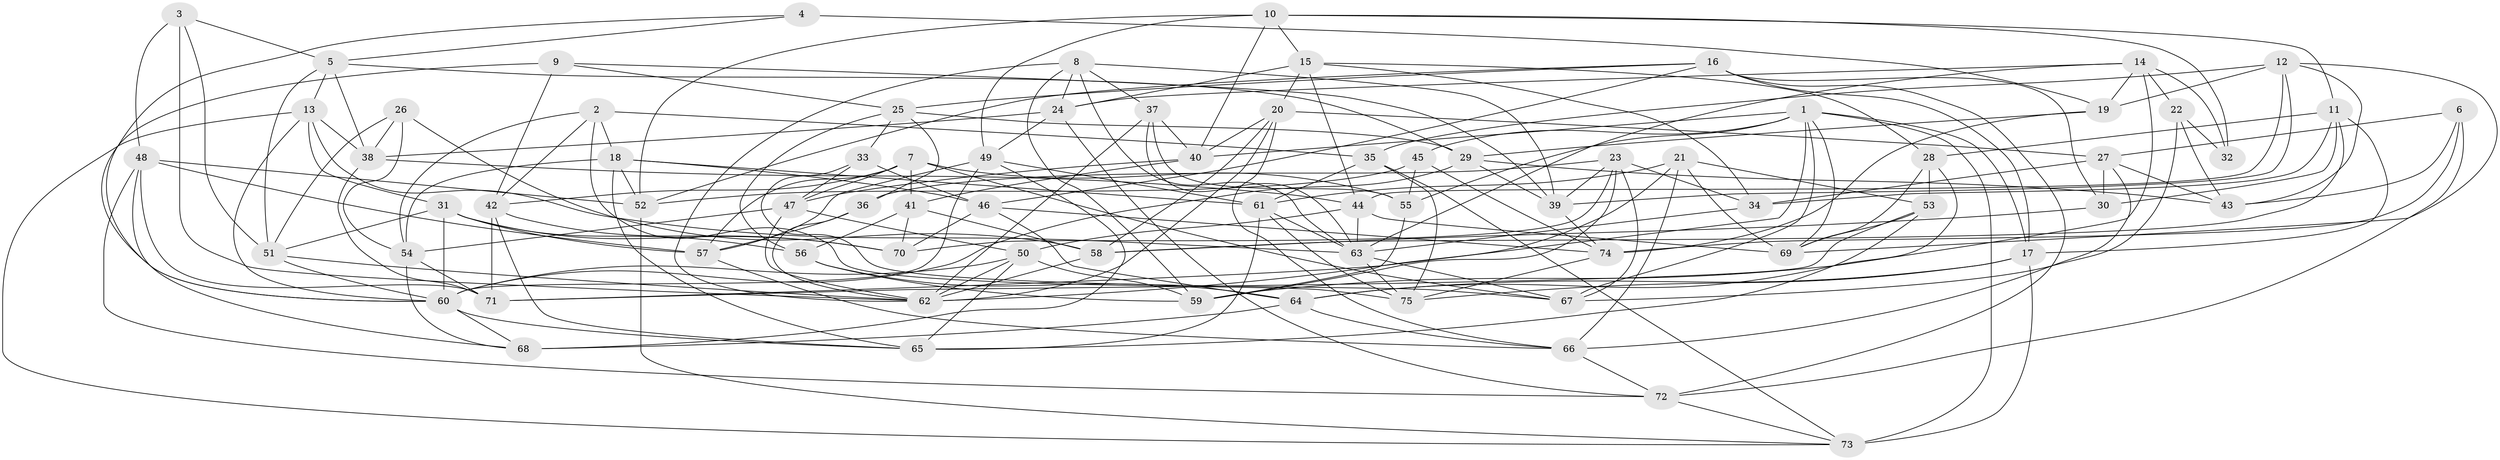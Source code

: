 // original degree distribution, {4: 1.0}
// Generated by graph-tools (version 1.1) at 2025/26/03/09/25 03:26:53]
// undirected, 75 vertices, 213 edges
graph export_dot {
graph [start="1"]
  node [color=gray90,style=filled];
  1;
  2;
  3;
  4;
  5;
  6;
  7;
  8;
  9;
  10;
  11;
  12;
  13;
  14;
  15;
  16;
  17;
  18;
  19;
  20;
  21;
  22;
  23;
  24;
  25;
  26;
  27;
  28;
  29;
  30;
  31;
  32;
  33;
  34;
  35;
  36;
  37;
  38;
  39;
  40;
  41;
  42;
  43;
  44;
  45;
  46;
  47;
  48;
  49;
  50;
  51;
  52;
  53;
  54;
  55;
  56;
  57;
  58;
  59;
  60;
  61;
  62;
  63;
  64;
  65;
  66;
  67;
  68;
  69;
  70;
  71;
  72;
  73;
  74;
  75;
  1 -- 17 [weight=1.0];
  1 -- 40 [weight=1.0];
  1 -- 45 [weight=1.0];
  1 -- 55 [weight=1.0];
  1 -- 67 [weight=1.0];
  1 -- 69 [weight=1.0];
  1 -- 71 [weight=1.0];
  1 -- 73 [weight=1.0];
  2 -- 18 [weight=1.0];
  2 -- 35 [weight=2.0];
  2 -- 42 [weight=1.0];
  2 -- 54 [weight=1.0];
  2 -- 75 [weight=1.0];
  3 -- 5 [weight=1.0];
  3 -- 48 [weight=1.0];
  3 -- 51 [weight=1.0];
  3 -- 62 [weight=1.0];
  4 -- 5 [weight=1.0];
  4 -- 19 [weight=2.0];
  4 -- 60 [weight=1.0];
  5 -- 13 [weight=1.0];
  5 -- 29 [weight=1.0];
  5 -- 38 [weight=1.0];
  5 -- 51 [weight=1.0];
  6 -- 27 [weight=1.0];
  6 -- 43 [weight=1.0];
  6 -- 72 [weight=1.0];
  6 -- 74 [weight=1.0];
  7 -- 41 [weight=1.0];
  7 -- 42 [weight=1.0];
  7 -- 47 [weight=1.0];
  7 -- 55 [weight=1.0];
  7 -- 57 [weight=1.0];
  7 -- 67 [weight=1.0];
  8 -- 24 [weight=1.0];
  8 -- 37 [weight=1.0];
  8 -- 39 [weight=1.0];
  8 -- 59 [weight=1.0];
  8 -- 62 [weight=1.0];
  8 -- 63 [weight=1.0];
  9 -- 25 [weight=1.0];
  9 -- 39 [weight=1.0];
  9 -- 42 [weight=1.0];
  9 -- 60 [weight=1.0];
  10 -- 11 [weight=1.0];
  10 -- 15 [weight=1.0];
  10 -- 32 [weight=1.0];
  10 -- 40 [weight=1.0];
  10 -- 49 [weight=1.0];
  10 -- 52 [weight=1.0];
  11 -- 17 [weight=1.0];
  11 -- 28 [weight=1.0];
  11 -- 30 [weight=1.0];
  11 -- 34 [weight=1.0];
  11 -- 58 [weight=1.0];
  12 -- 19 [weight=1.0];
  12 -- 35 [weight=1.0];
  12 -- 39 [weight=1.0];
  12 -- 43 [weight=1.0];
  12 -- 44 [weight=1.0];
  12 -- 69 [weight=1.0];
  13 -- 31 [weight=1.0];
  13 -- 38 [weight=1.0];
  13 -- 60 [weight=1.0];
  13 -- 63 [weight=1.0];
  13 -- 73 [weight=1.0];
  14 -- 19 [weight=1.0];
  14 -- 22 [weight=1.0];
  14 -- 24 [weight=1.0];
  14 -- 32 [weight=1.0];
  14 -- 59 [weight=1.0];
  14 -- 63 [weight=1.0];
  15 -- 20 [weight=1.0];
  15 -- 24 [weight=1.0];
  15 -- 28 [weight=1.0];
  15 -- 34 [weight=1.0];
  15 -- 44 [weight=1.0];
  16 -- 17 [weight=1.0];
  16 -- 25 [weight=1.0];
  16 -- 30 [weight=1.0];
  16 -- 46 [weight=1.0];
  16 -- 52 [weight=1.0];
  16 -- 72 [weight=1.0];
  17 -- 64 [weight=1.0];
  17 -- 73 [weight=1.0];
  17 -- 75 [weight=1.0];
  18 -- 46 [weight=1.0];
  18 -- 52 [weight=1.0];
  18 -- 54 [weight=1.0];
  18 -- 61 [weight=1.0];
  18 -- 65 [weight=1.0];
  19 -- 29 [weight=1.0];
  19 -- 74 [weight=1.0];
  20 -- 27 [weight=1.0];
  20 -- 40 [weight=1.0];
  20 -- 58 [weight=1.0];
  20 -- 62 [weight=1.0];
  20 -- 66 [weight=1.0];
  21 -- 53 [weight=1.0];
  21 -- 61 [weight=2.0];
  21 -- 62 [weight=1.0];
  21 -- 66 [weight=1.0];
  21 -- 69 [weight=1.0];
  22 -- 32 [weight=2.0];
  22 -- 43 [weight=2.0];
  22 -- 67 [weight=1.0];
  23 -- 34 [weight=1.0];
  23 -- 36 [weight=1.0];
  23 -- 39 [weight=1.0];
  23 -- 59 [weight=1.0];
  23 -- 67 [weight=1.0];
  23 -- 70 [weight=1.0];
  24 -- 38 [weight=1.0];
  24 -- 49 [weight=1.0];
  24 -- 72 [weight=1.0];
  25 -- 29 [weight=1.0];
  25 -- 33 [weight=1.0];
  25 -- 36 [weight=1.0];
  25 -- 56 [weight=1.0];
  26 -- 38 [weight=1.0];
  26 -- 51 [weight=1.0];
  26 -- 54 [weight=1.0];
  26 -- 58 [weight=1.0];
  27 -- 30 [weight=1.0];
  27 -- 34 [weight=1.0];
  27 -- 43 [weight=1.0];
  27 -- 66 [weight=1.0];
  28 -- 53 [weight=2.0];
  28 -- 64 [weight=1.0];
  28 -- 69 [weight=1.0];
  29 -- 39 [weight=1.0];
  29 -- 43 [weight=1.0];
  29 -- 60 [weight=1.0];
  30 -- 58 [weight=1.0];
  31 -- 51 [weight=1.0];
  31 -- 56 [weight=1.0];
  31 -- 57 [weight=1.0];
  31 -- 60 [weight=1.0];
  31 -- 70 [weight=1.0];
  33 -- 46 [weight=1.0];
  33 -- 47 [weight=1.0];
  33 -- 67 [weight=1.0];
  34 -- 63 [weight=2.0];
  35 -- 61 [weight=1.0];
  35 -- 73 [weight=1.0];
  35 -- 75 [weight=1.0];
  36 -- 57 [weight=1.0];
  36 -- 62 [weight=1.0];
  37 -- 40 [weight=1.0];
  37 -- 55 [weight=2.0];
  37 -- 62 [weight=1.0];
  37 -- 63 [weight=1.0];
  38 -- 44 [weight=1.0];
  38 -- 71 [weight=1.0];
  39 -- 74 [weight=1.0];
  40 -- 41 [weight=1.0];
  40 -- 47 [weight=1.0];
  41 -- 56 [weight=1.0];
  41 -- 58 [weight=1.0];
  41 -- 70 [weight=2.0];
  42 -- 65 [weight=1.0];
  42 -- 70 [weight=1.0];
  42 -- 71 [weight=1.0];
  44 -- 50 [weight=1.0];
  44 -- 63 [weight=1.0];
  44 -- 69 [weight=1.0];
  45 -- 52 [weight=1.0];
  45 -- 55 [weight=1.0];
  45 -- 74 [weight=1.0];
  46 -- 64 [weight=1.0];
  46 -- 70 [weight=1.0];
  46 -- 74 [weight=1.0];
  47 -- 50 [weight=1.0];
  47 -- 54 [weight=1.0];
  47 -- 62 [weight=1.0];
  48 -- 52 [weight=1.0];
  48 -- 57 [weight=1.0];
  48 -- 68 [weight=1.0];
  48 -- 71 [weight=1.0];
  48 -- 72 [weight=1.0];
  49 -- 57 [weight=1.0];
  49 -- 60 [weight=1.0];
  49 -- 61 [weight=1.0];
  49 -- 68 [weight=1.0];
  50 -- 59 [weight=1.0];
  50 -- 60 [weight=1.0];
  50 -- 62 [weight=1.0];
  50 -- 65 [weight=1.0];
  51 -- 60 [weight=1.0];
  51 -- 62 [weight=1.0];
  52 -- 73 [weight=1.0];
  53 -- 65 [weight=1.0];
  53 -- 69 [weight=1.0];
  53 -- 71 [weight=1.0];
  54 -- 68 [weight=1.0];
  54 -- 71 [weight=1.0];
  55 -- 59 [weight=1.0];
  56 -- 59 [weight=1.0];
  56 -- 64 [weight=2.0];
  57 -- 66 [weight=1.0];
  58 -- 62 [weight=1.0];
  60 -- 65 [weight=1.0];
  60 -- 68 [weight=1.0];
  61 -- 63 [weight=1.0];
  61 -- 65 [weight=1.0];
  61 -- 75 [weight=1.0];
  63 -- 67 [weight=1.0];
  63 -- 75 [weight=1.0];
  64 -- 66 [weight=1.0];
  64 -- 68 [weight=2.0];
  66 -- 72 [weight=1.0];
  72 -- 73 [weight=1.0];
  74 -- 75 [weight=1.0];
}
